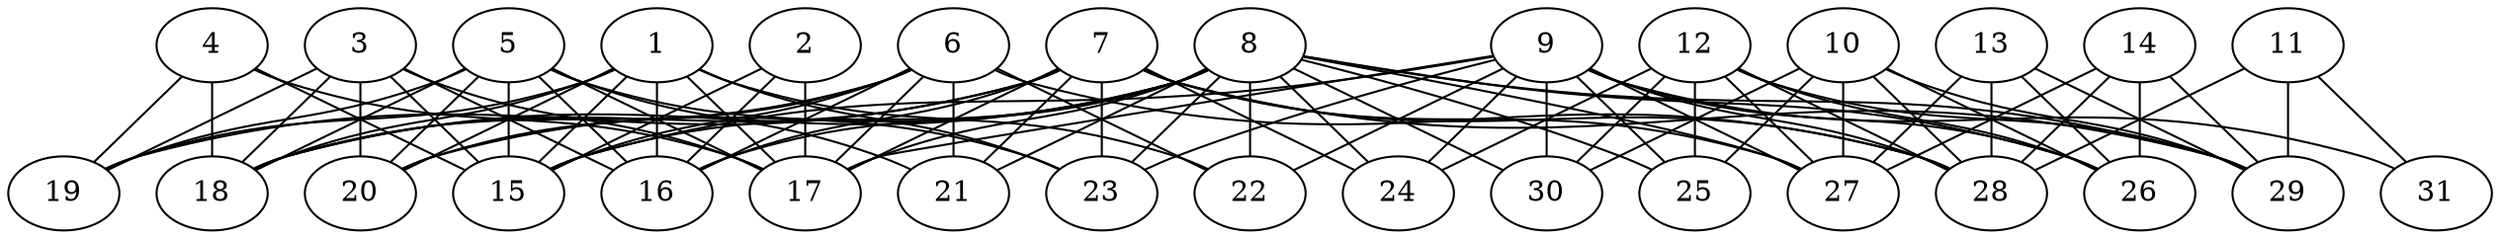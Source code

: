 graph graphname {
	{ rank=same; 1 2 3 4 5 6 7 8 9 10 11 12 13 14 }
	{ rank=same; 15 16 17 18 19 20 21 22 23 24 25 26 27 28 29 30 31}
	24;25;26;27;20;21;22;23;28;29;1;3;2;5;4;7;6;9;8;11;10;13;12;15;14;17;16;19;18;31;30;6 -- 20;25 -- 9;2 -- 17;1 -- 20;24 -- 8;15 -- 3;16 -- 8;30 -- 9;5 -- 23;22 -- 6;17 -- 9;26 -- 9;20 -- 5;7 -- 29;8 -- 15;19 -- 7;9 -- 27;18 -- 8;8 -- 29;17 -- 8;2 -- 15;3 -- 18;9 -- 28;8 -- 26;9 -- 31;29 -- 11;6 -- 15;12 -- 26;27 -- 8;10 -- 30;13 -- 26;3 -- 20;8 -- 23;6 -- 17;12 -- 28;10 -- 28;29 -- 12;1 -- 19;4 -- 19;25 -- 10;21 -- 8;7 -- 28;15 -- 4;24 -- 7;12 -- 25;29 -- 14;9 -- 22;18 -- 1;20 -- 8;13 -- 28;23 -- 7;12 -- 30;16 -- 5;28 -- 11;8 -- 22;18 -- 6;15 -- 9;31 -- 11;16 -- 6;27 -- 13;17 -- 3;18 -- 7;28 -- 14;23 -- 1;8 -- 25;7 -- 17;5 -- 21;16 -- 7;21 -- 6;27 -- 12;30 -- 8;27 -- 7;18 -- 4;24 -- 9;7 -- 21;17 -- 1;10 -- 27;29 -- 13;18 -- 5;16 -- 1;6 -- 28;26 -- 14;16 -- 2;5 -- 17;1 -- 22;16 -- 3;26 -- 10;5 -- 19;15 -- 5;12 -- 24;27 -- 14;17 -- 4;3 -- 19;29 -- 10;1 -- 15;9 -- 23;
}

